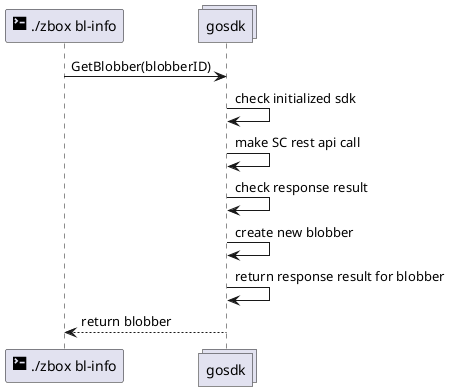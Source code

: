 @startuml
participant "<size:20><&terminal></size> ./zbox bl-info" as cli
collections gosdk

cli -> gosdk: GetBlobber(blobberID)

gosdk -> gosdk: check initialized sdk
gosdk -> gosdk: make SC rest api call
gosdk -> gosdk: check response result 
gosdk -> gosdk: create new blobber
gosdk -> gosdk: return response result for blobber
gosdk --> cli: return blobber
@enduml

